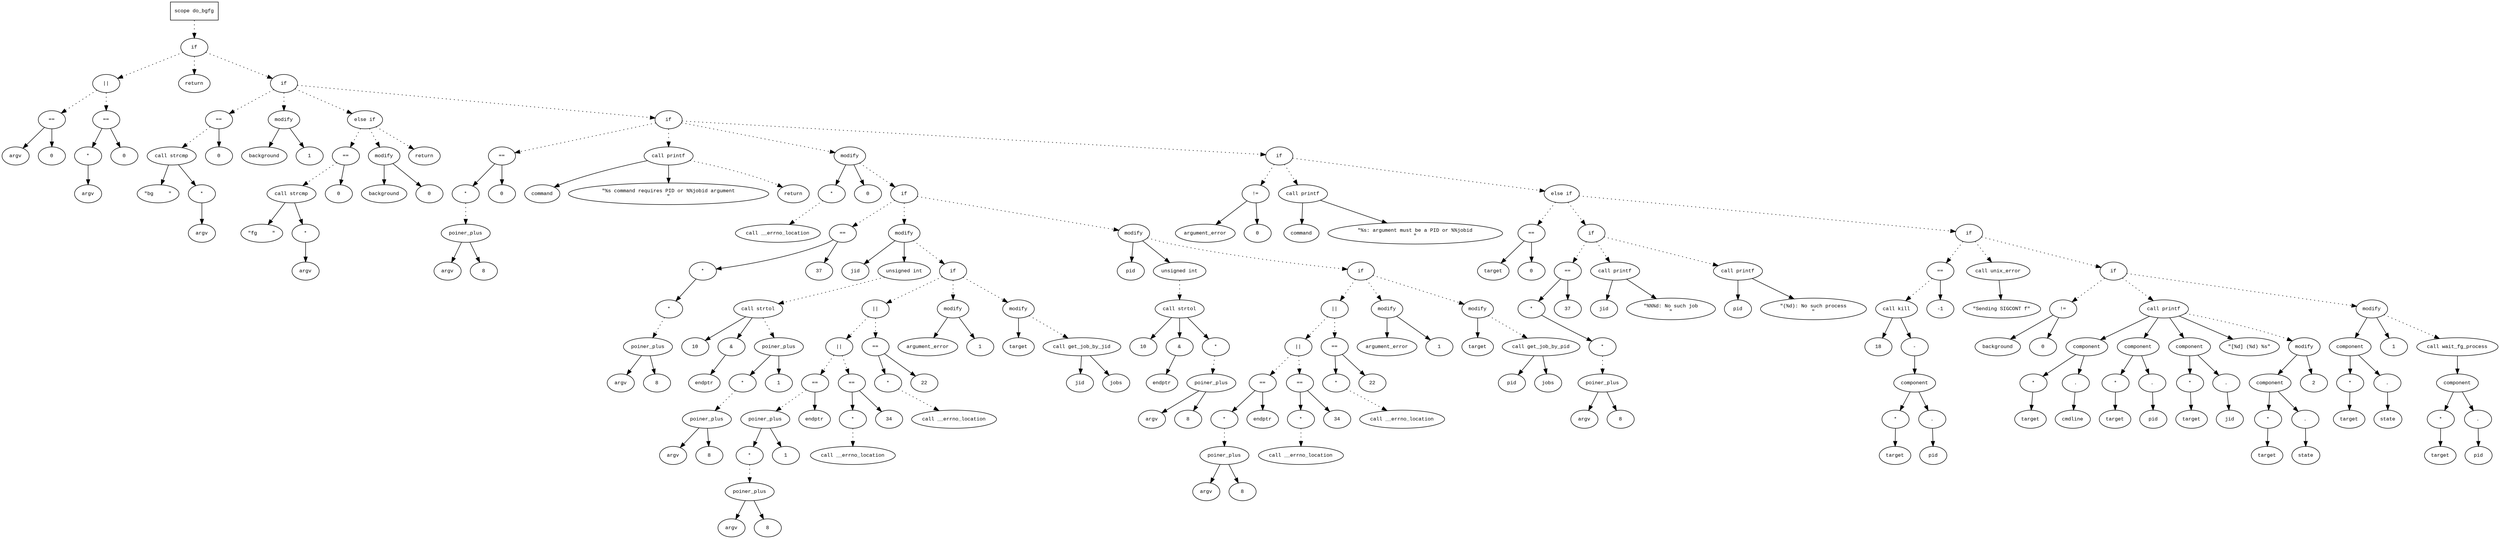 digraph AST {
  graph [fontname="Times New Roman",fontsize=10];
  node  [fontname="Courier New",fontsize=10];
  edge  [fontname="Times New Roman",fontsize=10];

  node1 [label="scope do_bgfg",shape=box];
  node2 [label="if",shape=ellipse];
  node1 -> node2 [style=dotted];
  node3 [label="||",shape=ellipse];
  node4 [label="==",shape=ellipse];
  node5 [label="argv",shape=ellipse];
  node4 -> node5;
  node6 [label="0",shape=ellipse];
  node4 -> node6;
  node3 -> node4 [style=dotted];
  node7 [label="==",shape=ellipse];
  node8 [label="*",shape=ellipse];
  node9 [label="argv",shape=ellipse];
  node8 -> node9;
  node7 -> node8;
  node10 [label="0",shape=ellipse];
  node7 -> node10;
  node3 -> node7 [style=dotted];
  node2 -> node3 [style=dotted];
  node11 [label="return",shape=ellipse];
  node2 -> node11 [style=dotted];
  node12 [label="if",shape=ellipse];
  node2 -> node12 [style=dotted];
  node13 [label="==",shape=ellipse];
  node14 [label="call strcmp",shape=ellipse];
  node15 [label="\"bg     \"",shape=ellipse];
  node14 -> node15;
  node16 [label="*",shape=ellipse];
  node17 [label="argv",shape=ellipse];
  node16 -> node17;
  node14 -> node16;
  node13 -> node14 [style=dotted];
  node18 [label="0",shape=ellipse];
  node13 -> node18;
  node12 -> node13 [style=dotted];
  node19 [label="modify",shape=ellipse];
  node20 [label="background",shape=ellipse];
  node19 -> node20;
  node21 [label="1",shape=ellipse];
  node19 -> node21;
  node12 -> node19 [style=dotted];
  node22 [label="else if",shape=ellipse];
  node12 -> node22 [style=dotted];
  node23 [label="==",shape=ellipse];
  node24 [label="call strcmp",shape=ellipse];
  node25 [label="\"fg     \"",shape=ellipse];
  node24 -> node25;
  node26 [label="*",shape=ellipse];
  node27 [label="argv",shape=ellipse];
  node26 -> node27;
  node24 -> node26;
  node23 -> node24 [style=dotted];
  node28 [label="0",shape=ellipse];
  node23 -> node28;
  node22 -> node23 [style=dotted];
  node29 [label="modify",shape=ellipse];
  node30 [label="background",shape=ellipse];
  node29 -> node30;
  node31 [label="0",shape=ellipse];
  node29 -> node31;
  node22 -> node29 [style=dotted];
  node32 [label="return",shape=ellipse];
  node22 -> node32 [style=dotted];
  node33 [label="if",shape=ellipse];
  node12 -> node33 [style=dotted];
  node34 [label="==",shape=ellipse];
  node35 [label="*",shape=ellipse];
  node36 [label="poiner_plus",shape=ellipse];
  node37 [label="argv",shape=ellipse];
  node36 -> node37;
  node38 [label="8",shape=ellipse];
  node36 -> node38;
  node35 -> node36 [style=dotted];
  node34 -> node35;
  node39 [label="0",shape=ellipse];
  node34 -> node39;
  node33 -> node34 [style=dotted];
  node40 [label="call printf",shape=ellipse];
  node41 [label="command",shape=ellipse];
  node40 -> node41;
  node42 [label="\"%s command requires PID or %%jobid argument
\"",shape=ellipse];
  node40 -> node42;
  node33 -> node40 [style=dotted];
  node43 [label="return",shape=ellipse];
  node40 -> node43 [style=dotted];
  node44 [label="modify",shape=ellipse];
  node45 [label="*",shape=ellipse];
  node46 [label="call __errno_location",shape=ellipse];
  node45 -> node46 [style=dotted];
  node44 -> node45;
  node47 [label="0",shape=ellipse];
  node44 -> node47;
  node33 -> node44 [style=dotted];
  node48 [label="if",shape=ellipse];
  node44 -> node48 [style=dotted];
  node49 [label="==",shape=ellipse];
  node50 [label="*",shape=ellipse];
  node51 [label="*",shape=ellipse];
  node52 [label="poiner_plus",shape=ellipse];
  node53 [label="argv",shape=ellipse];
  node52 -> node53;
  node54 [label="8",shape=ellipse];
  node52 -> node54;
  node51 -> node52 [style=dotted];
  node50 -> node51;
  node49 -> node50;
  node55 [label="37",shape=ellipse];
  node49 -> node55;
  node48 -> node49 [style=dotted];
  node56 [label="modify",shape=ellipse];
  node57 [label="jid",shape=ellipse];
  node56 -> node57;
  node58 [label="unsigned int",shape=ellipse];
  node59 [label="call strtol",shape=ellipse];
  node60 [label="10",shape=ellipse];
  node59 -> node60;
  node61 [label="&",shape=ellipse];
  node59 -> node61;
  node62 [label="endptr",shape=ellipse];
  node61 -> node62;
  node63 [label="poiner_plus",shape=ellipse];
  node64 [label="*",shape=ellipse];
  node65 [label="poiner_plus",shape=ellipse];
  node66 [label="argv",shape=ellipse];
  node65 -> node66;
  node67 [label="8",shape=ellipse];
  node65 -> node67;
  node64 -> node65 [style=dotted];
  node63 -> node64;
  node68 [label="1",shape=ellipse];
  node63 -> node68;
  node59 -> node63 [style=dotted];
  node58 -> node59 [style=dotted];
  node56 -> node58;
  node48 -> node56 [style=dotted];
  node69 [label="if",shape=ellipse];
  node56 -> node69 [style=dotted];
  node70 [label="||",shape=ellipse];
  node71 [label="||",shape=ellipse];
  node72 [label="==",shape=ellipse];
  node73 [label="poiner_plus",shape=ellipse];
  node74 [label="*",shape=ellipse];
  node75 [label="poiner_plus",shape=ellipse];
  node76 [label="argv",shape=ellipse];
  node75 -> node76;
  node77 [label="8",shape=ellipse];
  node75 -> node77;
  node74 -> node75 [style=dotted];
  node73 -> node74;
  node78 [label="1",shape=ellipse];
  node73 -> node78;
  node72 -> node73 [style=dotted];
  node79 [label="endptr",shape=ellipse];
  node72 -> node79;
  node71 -> node72 [style=dotted];
  node80 [label="==",shape=ellipse];
  node81 [label="*",shape=ellipse];
  node82 [label="call __errno_location",shape=ellipse];
  node81 -> node82 [style=dotted];
  node80 -> node81;
  node83 [label="34",shape=ellipse];
  node80 -> node83;
  node71 -> node80 [style=dotted];
  node70 -> node71 [style=dotted];
  node84 [label="==",shape=ellipse];
  node85 [label="*",shape=ellipse];
  node86 [label="call __errno_location",shape=ellipse];
  node85 -> node86 [style=dotted];
  node84 -> node85;
  node87 [label="22",shape=ellipse];
  node84 -> node87;
  node70 -> node84 [style=dotted];
  node69 -> node70 [style=dotted];
  node88 [label="modify",shape=ellipse];
  node89 [label="argument_error",shape=ellipse];
  node88 -> node89;
  node90 [label="1",shape=ellipse];
  node88 -> node90;
  node69 -> node88 [style=dotted];
  node91 [label="modify",shape=ellipse];
  node92 [label="target",shape=ellipse];
  node91 -> node92;
  node93 [label="call get_job_by_jid",shape=ellipse];
  node94 [label="jid",shape=ellipse];
  node93 -> node94;
  node95 [label="jobs",shape=ellipse];
  node93 -> node95;
  node91 -> node93 [style=dotted];
  node69 -> node91 [style=dotted];
  node96 [label="modify",shape=ellipse];
  node97 [label="pid",shape=ellipse];
  node96 -> node97;
  node98 [label="unsigned int",shape=ellipse];
  node99 [label="call strtol",shape=ellipse];
  node100 [label="10",shape=ellipse];
  node99 -> node100;
  node101 [label="&",shape=ellipse];
  node99 -> node101;
  node102 [label="endptr",shape=ellipse];
  node101 -> node102;
  node103 [label="*",shape=ellipse];
  node104 [label="poiner_plus",shape=ellipse];
  node105 [label="argv",shape=ellipse];
  node104 -> node105;
  node106 [label="8",shape=ellipse];
  node104 -> node106;
  node103 -> node104 [style=dotted];
  node99 -> node103;
  node98 -> node99 [style=dotted];
  node96 -> node98;
  node48 -> node96 [style=dotted];
  node107 [label="if",shape=ellipse];
  node96 -> node107 [style=dotted];
  node108 [label="||",shape=ellipse];
  node109 [label="||",shape=ellipse];
  node110 [label="==",shape=ellipse];
  node111 [label="*",shape=ellipse];
  node112 [label="poiner_plus",shape=ellipse];
  node113 [label="argv",shape=ellipse];
  node112 -> node113;
  node114 [label="8",shape=ellipse];
  node112 -> node114;
  node111 -> node112 [style=dotted];
  node110 -> node111;
  node115 [label="endptr",shape=ellipse];
  node110 -> node115;
  node109 -> node110 [style=dotted];
  node116 [label="==",shape=ellipse];
  node117 [label="*",shape=ellipse];
  node118 [label="call __errno_location",shape=ellipse];
  node117 -> node118 [style=dotted];
  node116 -> node117;
  node119 [label="34",shape=ellipse];
  node116 -> node119;
  node109 -> node116 [style=dotted];
  node108 -> node109 [style=dotted];
  node120 [label="==",shape=ellipse];
  node121 [label="*",shape=ellipse];
  node122 [label="call __errno_location",shape=ellipse];
  node121 -> node122 [style=dotted];
  node120 -> node121;
  node123 [label="22",shape=ellipse];
  node120 -> node123;
  node108 -> node120 [style=dotted];
  node107 -> node108 [style=dotted];
  node124 [label="modify",shape=ellipse];
  node125 [label="argument_error",shape=ellipse];
  node124 -> node125;
  node126 [label="1",shape=ellipse];
  node124 -> node126;
  node107 -> node124 [style=dotted];
  node127 [label="modify",shape=ellipse];
  node128 [label="target",shape=ellipse];
  node127 -> node128;
  node129 [label="call get_job_by_pid",shape=ellipse];
  node130 [label="pid",shape=ellipse];
  node129 -> node130;
  node131 [label="jobs",shape=ellipse];
  node129 -> node131;
  node127 -> node129 [style=dotted];
  node107 -> node127 [style=dotted];
  node132 [label="if",shape=ellipse];
  node33 -> node132 [style=dotted];
  node133 [label="!=",shape=ellipse];
  node134 [label="argument_error",shape=ellipse];
  node133 -> node134;
  node135 [label="0",shape=ellipse];
  node133 -> node135;
  node132 -> node133 [style=dotted];
  node136 [label="call printf",shape=ellipse];
  node137 [label="command",shape=ellipse];
  node136 -> node137;
  node138 [label="\"%s: argument must be a PID or %%jobid
\"",shape=ellipse];
  node136 -> node138;
  node132 -> node136 [style=dotted];
  node139 [label="else if",shape=ellipse];
  node132 -> node139 [style=dotted];
  node140 [label="==",shape=ellipse];
  node141 [label="target",shape=ellipse];
  node140 -> node141;
  node142 [label="0",shape=ellipse];
  node140 -> node142;
  node139 -> node140 [style=dotted];
  node143 [label="if",shape=ellipse];
  node139 -> node143 [style=dotted];
  node144 [label="==",shape=ellipse];
  node145 [label="*",shape=ellipse];
  node146 [label="*",shape=ellipse];
  node147 [label="poiner_plus",shape=ellipse];
  node148 [label="argv",shape=ellipse];
  node147 -> node148;
  node149 [label="8",shape=ellipse];
  node147 -> node149;
  node146 -> node147 [style=dotted];
  node145 -> node146;
  node144 -> node145;
  node150 [label="37",shape=ellipse];
  node144 -> node150;
  node143 -> node144 [style=dotted];
  node151 [label="call printf",shape=ellipse];
  node152 [label="jid",shape=ellipse];
  node151 -> node152;
  node153 [label="\"%%%d: No such job
\"",shape=ellipse];
  node151 -> node153;
  node143 -> node151 [style=dotted];
  node154 [label="call printf",shape=ellipse];
  node155 [label="pid",shape=ellipse];
  node154 -> node155;
  node156 [label="\"(%d): No such process
\"",shape=ellipse];
  node154 -> node156;
  node143 -> node154 [style=dotted];
  node157 [label="if",shape=ellipse];
  node139 -> node157 [style=dotted];
  node158 [label="==",shape=ellipse];
  node159 [label="call kill",shape=ellipse];
  node160 [label="18",shape=ellipse];
  node159 -> node160;
  node161 [label="-",shape=ellipse];
  node162 [label="component",shape=ellipse];
  node161 -> node162;
  node163 [label="*",shape=ellipse];
  node164 [label="target",shape=ellipse];
  node163 -> node164;
  node162 -> node163;
  node165 [label=".",shape=ellipse];
  node162 -> node165;
  node166 [label="pid",shape=ellipse];
  node165 -> node166;
  node159 -> node161;
  node158 -> node159 [style=dotted];
  node167 [label="-1",shape=ellipse];
  node158 -> node167;
  node157 -> node158 [style=dotted];
  node168 [label="call unix_error",shape=ellipse];
  node169 [label="\"Sending SIGCONT f\"",shape=ellipse];
  node168 -> node169;
  node157 -> node168 [style=dotted];
  node170 [label="if",shape=ellipse];
  node157 -> node170 [style=dotted];
  node171 [label="!=",shape=ellipse];
  node172 [label="background",shape=ellipse];
  node171 -> node172;
  node173 [label="0",shape=ellipse];
  node171 -> node173;
  node170 -> node171 [style=dotted];
  node174 [label="call printf",shape=ellipse];
  node175 [label="component",shape=ellipse];
  node174 -> node175;
  node176 [label="*",shape=ellipse];
  node177 [label="target",shape=ellipse];
  node176 -> node177;
  node175 -> node176;
  node178 [label=".",shape=ellipse];
  node175 -> node178;
  node179 [label="cmdline",shape=ellipse];
  node178 -> node179;
  node180 [label="component",shape=ellipse];
  node174 -> node180;
  node181 [label="*",shape=ellipse];
  node182 [label="target",shape=ellipse];
  node181 -> node182;
  node180 -> node181;
  node183 [label=".",shape=ellipse];
  node180 -> node183;
  node184 [label="pid",shape=ellipse];
  node183 -> node184;
  node185 [label="component",shape=ellipse];
  node174 -> node185;
  node186 [label="*",shape=ellipse];
  node187 [label="target",shape=ellipse];
  node186 -> node187;
  node185 -> node186;
  node188 [label=".",shape=ellipse];
  node185 -> node188;
  node189 [label="jid",shape=ellipse];
  node188 -> node189;
  node190 [label="\"[%d] (%d) %s\"",shape=ellipse];
  node174 -> node190;
  node170 -> node174 [style=dotted];
  node191 [label="modify",shape=ellipse];
  node192 [label="component",shape=ellipse];
  node191 -> node192;
  node193 [label="*",shape=ellipse];
  node194 [label="target",shape=ellipse];
  node193 -> node194;
  node192 -> node193;
  node195 [label=".",shape=ellipse];
  node192 -> node195;
  node196 [label="state",shape=ellipse];
  node195 -> node196;
  node197 [label="2",shape=ellipse];
  node191 -> node197;
  node174 -> node191 [style=dotted];
  node198 [label="modify",shape=ellipse];
  node199 [label="component",shape=ellipse];
  node198 -> node199;
  node200 [label="*",shape=ellipse];
  node201 [label="target",shape=ellipse];
  node200 -> node201;
  node199 -> node200;
  node202 [label=".",shape=ellipse];
  node199 -> node202;
  node203 [label="state",shape=ellipse];
  node202 -> node203;
  node204 [label="1",shape=ellipse];
  node198 -> node204;
  node170 -> node198 [style=dotted];
  node205 [label="call wait_fg_process",shape=ellipse];
  node206 [label="component",shape=ellipse];
  node205 -> node206;
  node207 [label="*",shape=ellipse];
  node208 [label="target",shape=ellipse];
  node207 -> node208;
  node206 -> node207;
  node209 [label=".",shape=ellipse];
  node206 -> node209;
  node210 [label="pid",shape=ellipse];
  node209 -> node210;
  node198 -> node205 [style=dotted];
} 